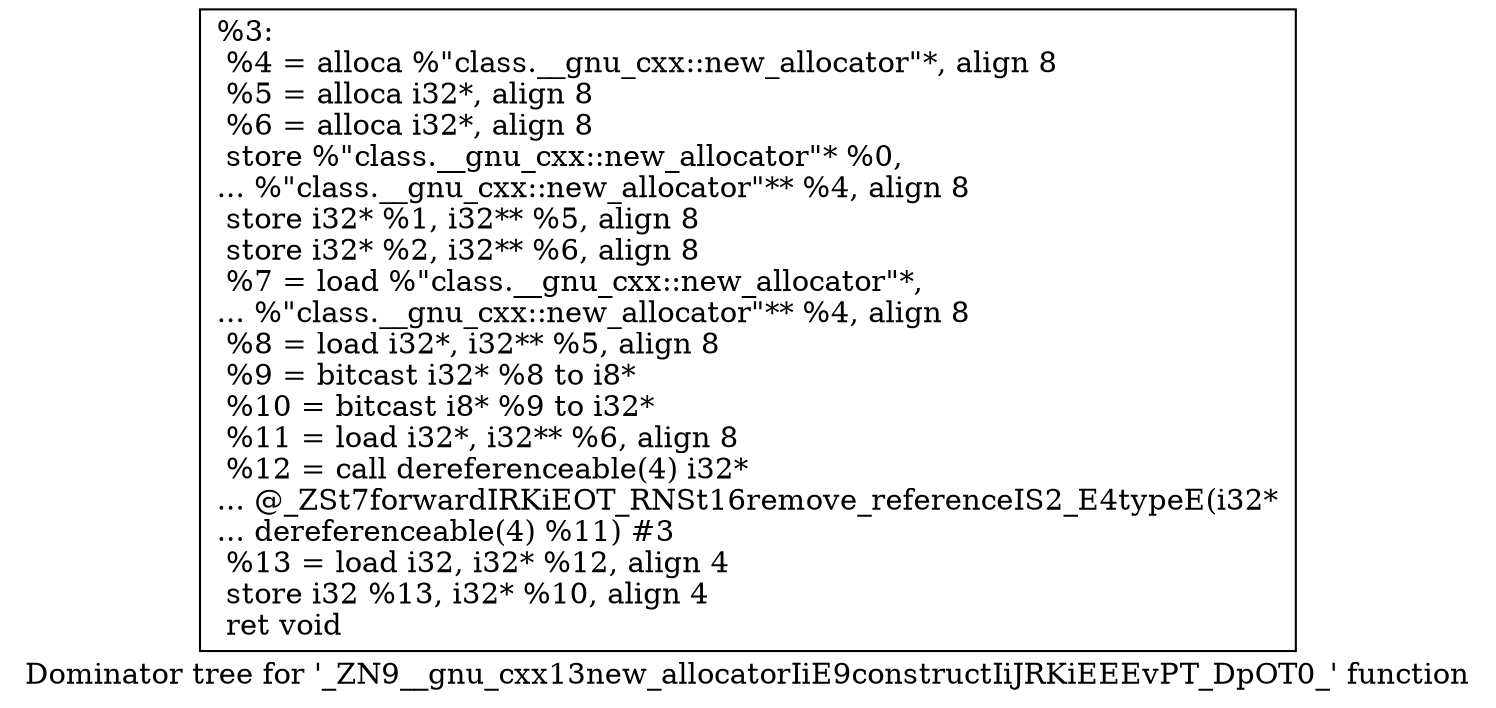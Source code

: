 digraph "Dominator tree for '_ZN9__gnu_cxx13new_allocatorIiE9constructIiJRKiEEEvPT_DpOT0_' function" {
	label="Dominator tree for '_ZN9__gnu_cxx13new_allocatorIiE9constructIiJRKiEEEvPT_DpOT0_' function";

	Node0x1471880 [shape=record,label="{%3:\l  %4 = alloca %\"class.__gnu_cxx::new_allocator\"*, align 8\l  %5 = alloca i32*, align 8\l  %6 = alloca i32*, align 8\l  store %\"class.__gnu_cxx::new_allocator\"* %0,\l... %\"class.__gnu_cxx::new_allocator\"** %4, align 8\l  store i32* %1, i32** %5, align 8\l  store i32* %2, i32** %6, align 8\l  %7 = load %\"class.__gnu_cxx::new_allocator\"*,\l... %\"class.__gnu_cxx::new_allocator\"** %4, align 8\l  %8 = load i32*, i32** %5, align 8\l  %9 = bitcast i32* %8 to i8*\l  %10 = bitcast i8* %9 to i32*\l  %11 = load i32*, i32** %6, align 8\l  %12 = call dereferenceable(4) i32*\l... @_ZSt7forwardIRKiEOT_RNSt16remove_referenceIS2_E4typeE(i32*\l... dereferenceable(4) %11) #3\l  %13 = load i32, i32* %12, align 4\l  store i32 %13, i32* %10, align 4\l  ret void\l}"];
}

